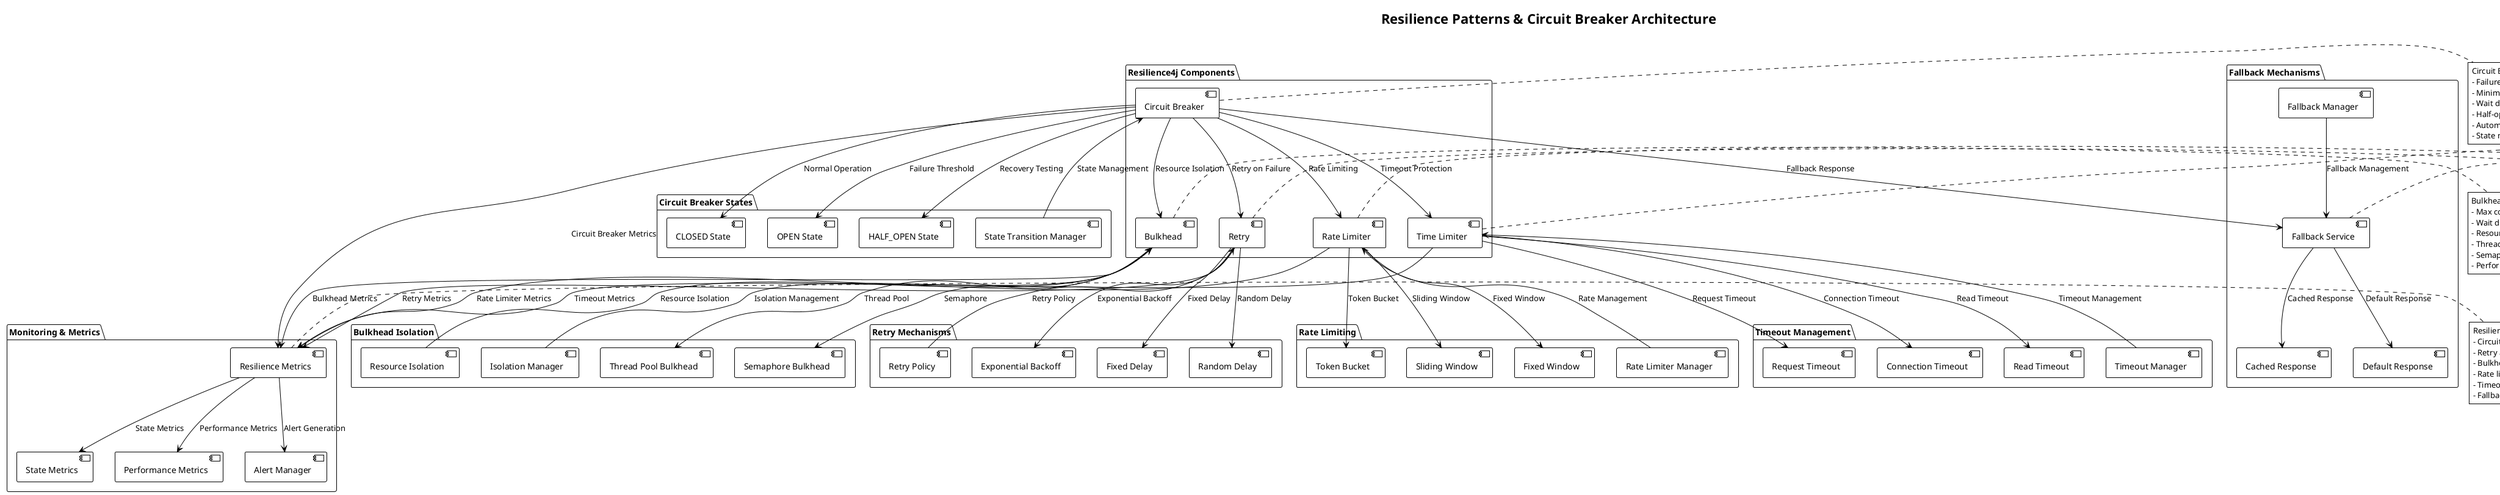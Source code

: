 @startuml RESILIENCE_PATTERNS
!theme plain
title Resilience Patterns & Circuit Breaker Architecture

package "Resilience4j Components" {
    [Circuit Breaker] as CB
    [Retry] as R
    [Time Limiter] as TL
    [Bulkhead] as BH
    [Rate Limiter] as RL
}

package "Circuit Breaker States" {
    [CLOSED State] as CS
    [OPEN State] as OS
    [HALF_OPEN State] as HOS
    [State Transition Manager] as STM
}

package "Retry Mechanisms" {
    [Exponential Backoff] as EB
    [Fixed Delay] as FD
    [Random Delay] as RD
    [Retry Policy] as RP
}

package "Bulkhead Isolation" {
    [Thread Pool Bulkhead] as TPB
    [Semaphore Bulkhead] as SB
    [Resource Isolation] as RI
    [Isolation Manager] as IM
}

package "Rate Limiting" {
    [Token Bucket] as TB
    [Sliding Window] as SW
    [Fixed Window] as FW
    [Rate Limiter Manager] as RLM
}

package "Timeout Management" {
    [Request Timeout] as RT
    [Connection Timeout] as CT
    [Read Timeout] as RDT
    [Timeout Manager] as TM
}

package "Fallback Mechanisms" {
    [Fallback Service] as FS
    [Default Response] as DR
    [Cached Response] as CR
    [Fallback Manager] as FM
}

package "Monitoring & Metrics" {
    [Resilience Metrics] as RM
    [State Metrics] as SM
    [Performance Metrics] as PM
    [Alert Manager] as AM
}

' Circuit breaker connections
CB --> CS : Normal Operation
CB --> OS : Failure Threshold
CB --> HOS : Recovery Testing
STM --> CB : State Management

' Retry connections
R --> EB : Exponential Backoff
R --> FD : Fixed Delay
R --> RD : Random Delay
RP --> R : Retry Policy

' Bulkhead connections
BH --> TPB : Thread Pool
BH --> SB : Semaphore
RI --> BH : Resource Isolation
IM --> BH : Isolation Management

' Rate limiting connections
RL --> TB : Token Bucket
RL --> SW : Sliding Window
RL --> FW : Fixed Window
RLM --> RL : Rate Management

' Timeout connections
TL --> RT : Request Timeout
TL --> CT : Connection Timeout
TL --> RDT : Read Timeout
TM --> TL : Timeout Management

' Fallback connections
FS --> DR : Default Response
FS --> CR : Cached Response
FM --> FS : Fallback Management

' Monitoring connections
CB --> RM : Circuit Breaker Metrics
R --> RM : Retry Metrics
BH --> RM : Bulkhead Metrics
RL --> RM : Rate Limiter Metrics
TL --> RM : Timeout Metrics

RM --> SM : State Metrics
RM --> PM : Performance Metrics
RM --> AM : Alert Generation

' Cross-component connections
CB --> R : Retry on Failure
CB --> TL : Timeout Protection
CB --> BH : Resource Isolation
CB --> RL : Rate Limiting
CB --> FS : Fallback Response

note right of CB
Circuit Breaker Features:
- Failure rate threshold: 50%
- Minimum calls: 5
- Wait duration: 30s
- Half-open calls: 3
- Automatic recovery
- State monitoring
end note

note right of R
Retry Mechanisms:
- Max attempts: 3
- Exponential backoff
- Jitter support
- Exception handling
- Performance optimization
- Circuit breaker integration
end note

note right of BH
Bulkhead Isolation:
- Max concurrent calls: 10
- Wait duration: 1s
- Resource isolation
- Thread pool management
- Semaphore control
- Performance protection
end note

note right of RL
Rate Limiting:
- Limit: 100 req/sec
- Token bucket algorithm
- Burst capacity: 200
- Timeout: 1s
- Per-user limiting
- Dynamic adjustment
end note

note right of TL
Timeout Management:
- Request timeout: 30s
- Connection timeout: 5s
- Read timeout: 10s
- Cancellation support
- Performance optimization
- Error handling
end note

note right of FS
Fallback Mechanisms:
- Default responses
- Cached responses
- Service degradation
- Error handling
- User experience
- Business continuity
end note

note right of RM
Resilience Metrics:
- Circuit breaker state
- Retry attempts
- Bulkhead utilization
- Rate limit violations
- Timeout occurrences
- Fallback activations
end note

@enduml